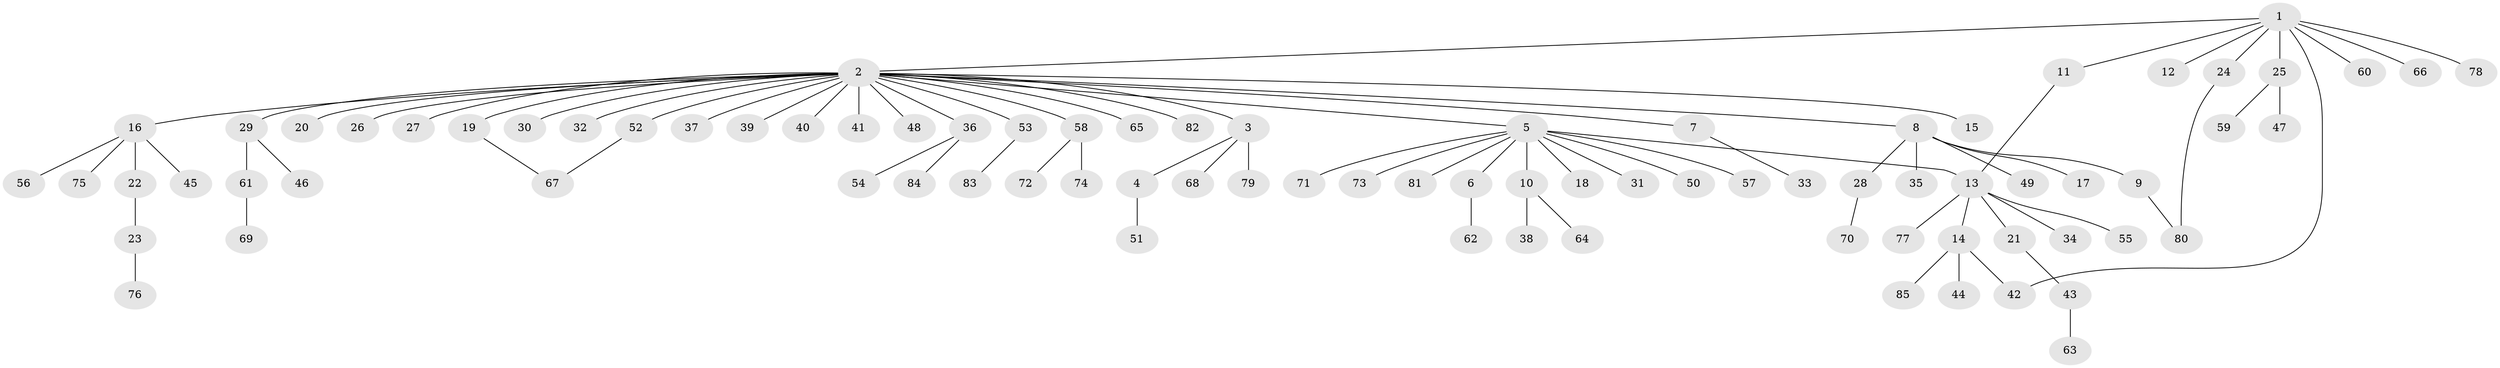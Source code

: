 // Generated by graph-tools (version 1.1) at 2025/11/02/27/25 16:11:13]
// undirected, 85 vertices, 88 edges
graph export_dot {
graph [start="1"]
  node [color=gray90,style=filled];
  1;
  2;
  3;
  4;
  5;
  6;
  7;
  8;
  9;
  10;
  11;
  12;
  13;
  14;
  15;
  16;
  17;
  18;
  19;
  20;
  21;
  22;
  23;
  24;
  25;
  26;
  27;
  28;
  29;
  30;
  31;
  32;
  33;
  34;
  35;
  36;
  37;
  38;
  39;
  40;
  41;
  42;
  43;
  44;
  45;
  46;
  47;
  48;
  49;
  50;
  51;
  52;
  53;
  54;
  55;
  56;
  57;
  58;
  59;
  60;
  61;
  62;
  63;
  64;
  65;
  66;
  67;
  68;
  69;
  70;
  71;
  72;
  73;
  74;
  75;
  76;
  77;
  78;
  79;
  80;
  81;
  82;
  83;
  84;
  85;
  1 -- 2;
  1 -- 11;
  1 -- 12;
  1 -- 24;
  1 -- 25;
  1 -- 42;
  1 -- 60;
  1 -- 66;
  1 -- 78;
  2 -- 3;
  2 -- 5;
  2 -- 7;
  2 -- 8;
  2 -- 15;
  2 -- 16;
  2 -- 19;
  2 -- 20;
  2 -- 26;
  2 -- 27;
  2 -- 29;
  2 -- 30;
  2 -- 32;
  2 -- 36;
  2 -- 37;
  2 -- 39;
  2 -- 40;
  2 -- 41;
  2 -- 48;
  2 -- 52;
  2 -- 53;
  2 -- 58;
  2 -- 65;
  2 -- 82;
  3 -- 4;
  3 -- 68;
  3 -- 79;
  4 -- 51;
  5 -- 6;
  5 -- 10;
  5 -- 13;
  5 -- 18;
  5 -- 31;
  5 -- 50;
  5 -- 57;
  5 -- 71;
  5 -- 73;
  5 -- 81;
  6 -- 62;
  7 -- 33;
  8 -- 9;
  8 -- 17;
  8 -- 28;
  8 -- 35;
  8 -- 49;
  9 -- 80;
  10 -- 38;
  10 -- 64;
  11 -- 13;
  13 -- 14;
  13 -- 21;
  13 -- 34;
  13 -- 55;
  13 -- 77;
  14 -- 42;
  14 -- 44;
  14 -- 85;
  16 -- 22;
  16 -- 45;
  16 -- 56;
  16 -- 75;
  19 -- 67;
  21 -- 43;
  22 -- 23;
  23 -- 76;
  24 -- 80;
  25 -- 47;
  25 -- 59;
  28 -- 70;
  29 -- 46;
  29 -- 61;
  36 -- 54;
  36 -- 84;
  43 -- 63;
  52 -- 67;
  53 -- 83;
  58 -- 72;
  58 -- 74;
  61 -- 69;
}
